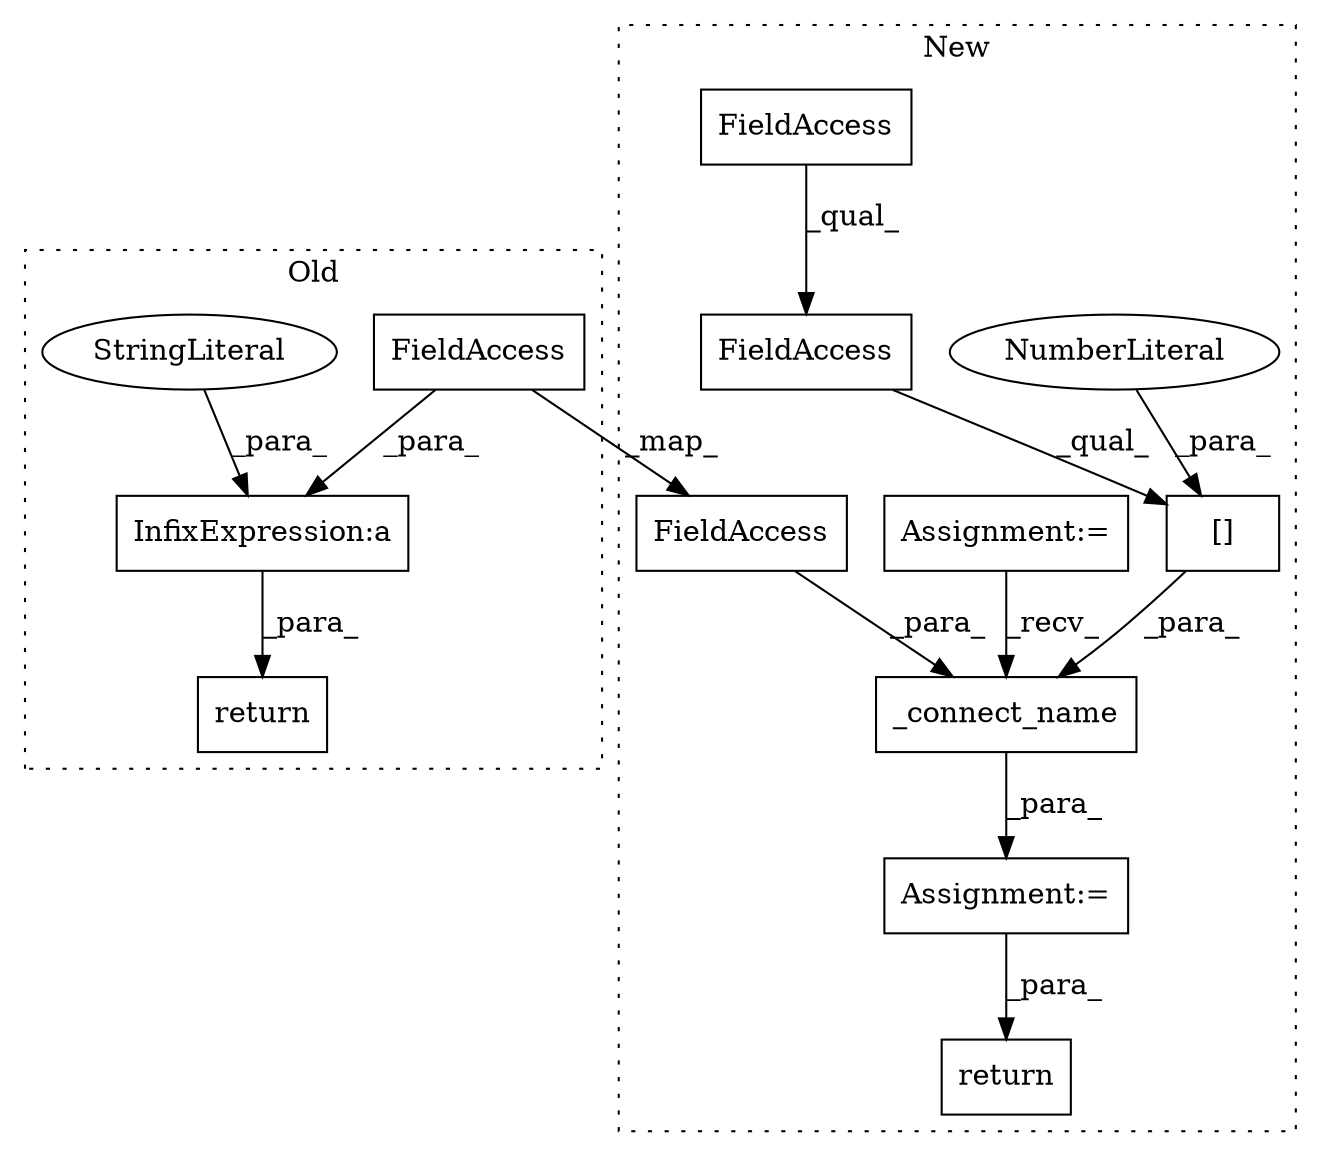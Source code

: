 digraph G {
subgraph cluster0 {
1 [label="return" a="41" s="11367" l="7" shape="box"];
3 [label="InfixExpression:a" a="27" s="11384" l="3" shape="box"];
10 [label="StringLiteral" a="45" s="11375" l="9" shape="ellipse"];
12 [label="FieldAccess" a="22" s="11387" l="43" shape="box"];
label = "Old";
style="dotted";
}
subgraph cluster1 {
2 [label="_connect_name" a="32" s="12872,12960" l="14,1" shape="box"];
4 [label="[]" a="2" s="12886,12915" l="28,1" shape="box"];
5 [label="NumberLiteral" a="34" s="12914" l="1" shape="ellipse"];
6 [label="FieldAccess" a="22" s="12886" l="27" shape="box"];
7 [label="FieldAccess" a="22" s="12886" l="15" shape="box"];
8 [label="Assignment:=" a="7" s="12860" l="1" shape="box"];
9 [label="Assignment:=" a="7" s="12697" l="10" shape="box"];
11 [label="return" a="41" s="12967" l="7" shape="box"];
13 [label="FieldAccess" a="22" s="12917" l="43" shape="box"];
label = "New";
style="dotted";
}
2 -> 8 [label="_para_"];
3 -> 1 [label="_para_"];
4 -> 2 [label="_para_"];
5 -> 4 [label="_para_"];
6 -> 4 [label="_qual_"];
7 -> 6 [label="_qual_"];
8 -> 11 [label="_para_"];
9 -> 2 [label="_recv_"];
10 -> 3 [label="_para_"];
12 -> 3 [label="_para_"];
12 -> 13 [label="_map_"];
13 -> 2 [label="_para_"];
}